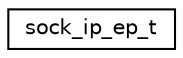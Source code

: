 digraph "Graphical Class Hierarchy"
{
 // LATEX_PDF_SIZE
  edge [fontname="Helvetica",fontsize="10",labelfontname="Helvetica",labelfontsize="10"];
  node [fontname="Helvetica",fontsize="10",shape=record];
  rankdir="LR";
  Node0 [label="sock_ip_ep_t",height=0.2,width=0.4,color="black", fillcolor="white", style="filled",URL="$structsock__ip__ep__t.html",tooltip="Abstract IP end point and end point for a raw IP sock object."];
}
